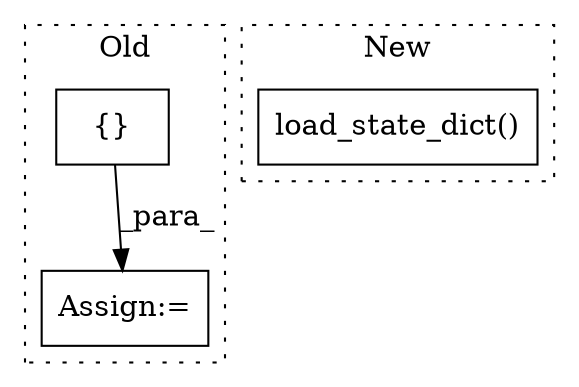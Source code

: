 digraph G {
subgraph cluster0 {
1 [label="{}" a="95" s="2659,2757" l="14,11" shape="box"];
3 [label="Assign:=" a="68" s="2656" l="3" shape="box"];
label = "Old";
style="dotted";
}
subgraph cluster1 {
2 [label="load_state_dict()" a="75" s="2330,2377" l="37,1" shape="box"];
label = "New";
style="dotted";
}
1 -> 3 [label="_para_"];
}